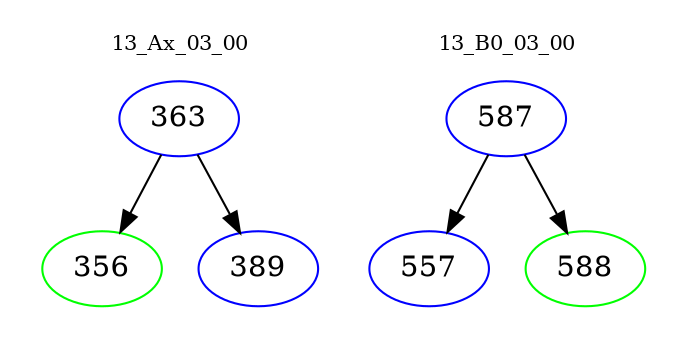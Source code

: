 digraph{
subgraph cluster_0 {
color = white
label = "13_Ax_03_00";
fontsize=10;
T0_363 [label="363", color="blue"]
T0_363 -> T0_356 [color="black"]
T0_356 [label="356", color="green"]
T0_363 -> T0_389 [color="black"]
T0_389 [label="389", color="blue"]
}
subgraph cluster_1 {
color = white
label = "13_B0_03_00";
fontsize=10;
T1_587 [label="587", color="blue"]
T1_587 -> T1_557 [color="black"]
T1_557 [label="557", color="blue"]
T1_587 -> T1_588 [color="black"]
T1_588 [label="588", color="green"]
}
}
